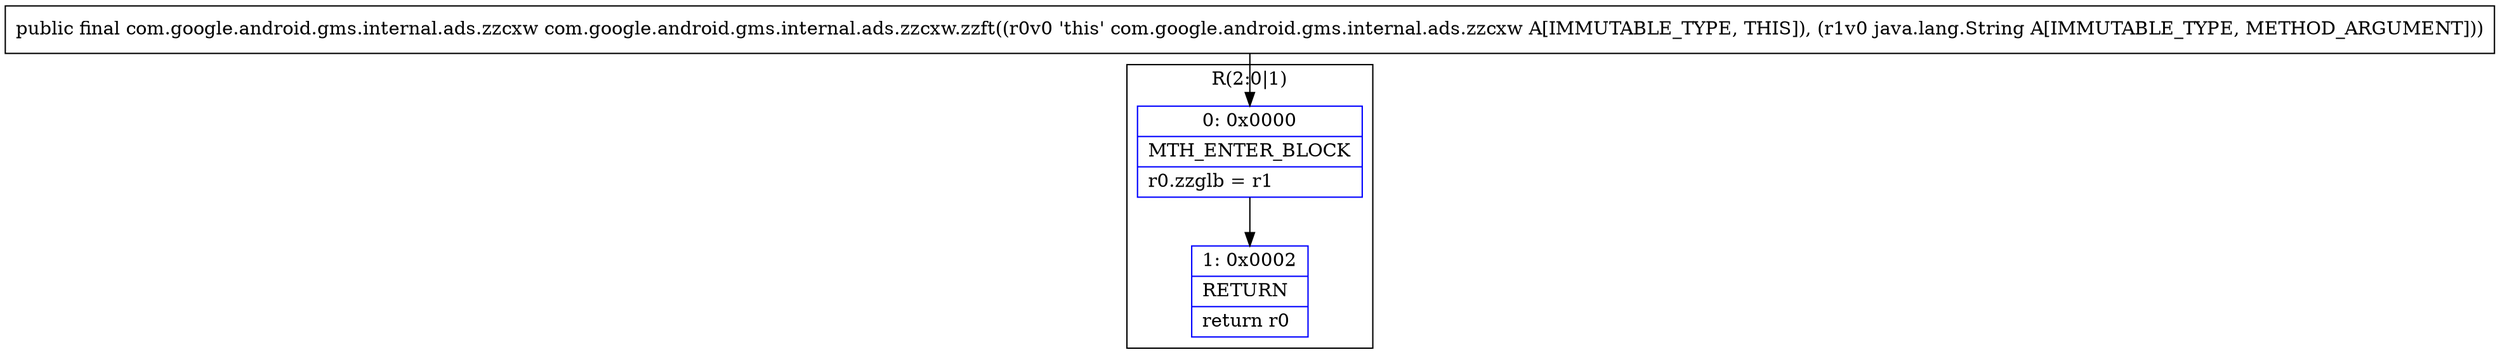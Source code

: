 digraph "CFG forcom.google.android.gms.internal.ads.zzcxw.zzft(Ljava\/lang\/String;)Lcom\/google\/android\/gms\/internal\/ads\/zzcxw;" {
subgraph cluster_Region_548752122 {
label = "R(2:0|1)";
node [shape=record,color=blue];
Node_0 [shape=record,label="{0\:\ 0x0000|MTH_ENTER_BLOCK\l|r0.zzglb = r1\l}"];
Node_1 [shape=record,label="{1\:\ 0x0002|RETURN\l|return r0\l}"];
}
MethodNode[shape=record,label="{public final com.google.android.gms.internal.ads.zzcxw com.google.android.gms.internal.ads.zzcxw.zzft((r0v0 'this' com.google.android.gms.internal.ads.zzcxw A[IMMUTABLE_TYPE, THIS]), (r1v0 java.lang.String A[IMMUTABLE_TYPE, METHOD_ARGUMENT])) }"];
MethodNode -> Node_0;
Node_0 -> Node_1;
}

